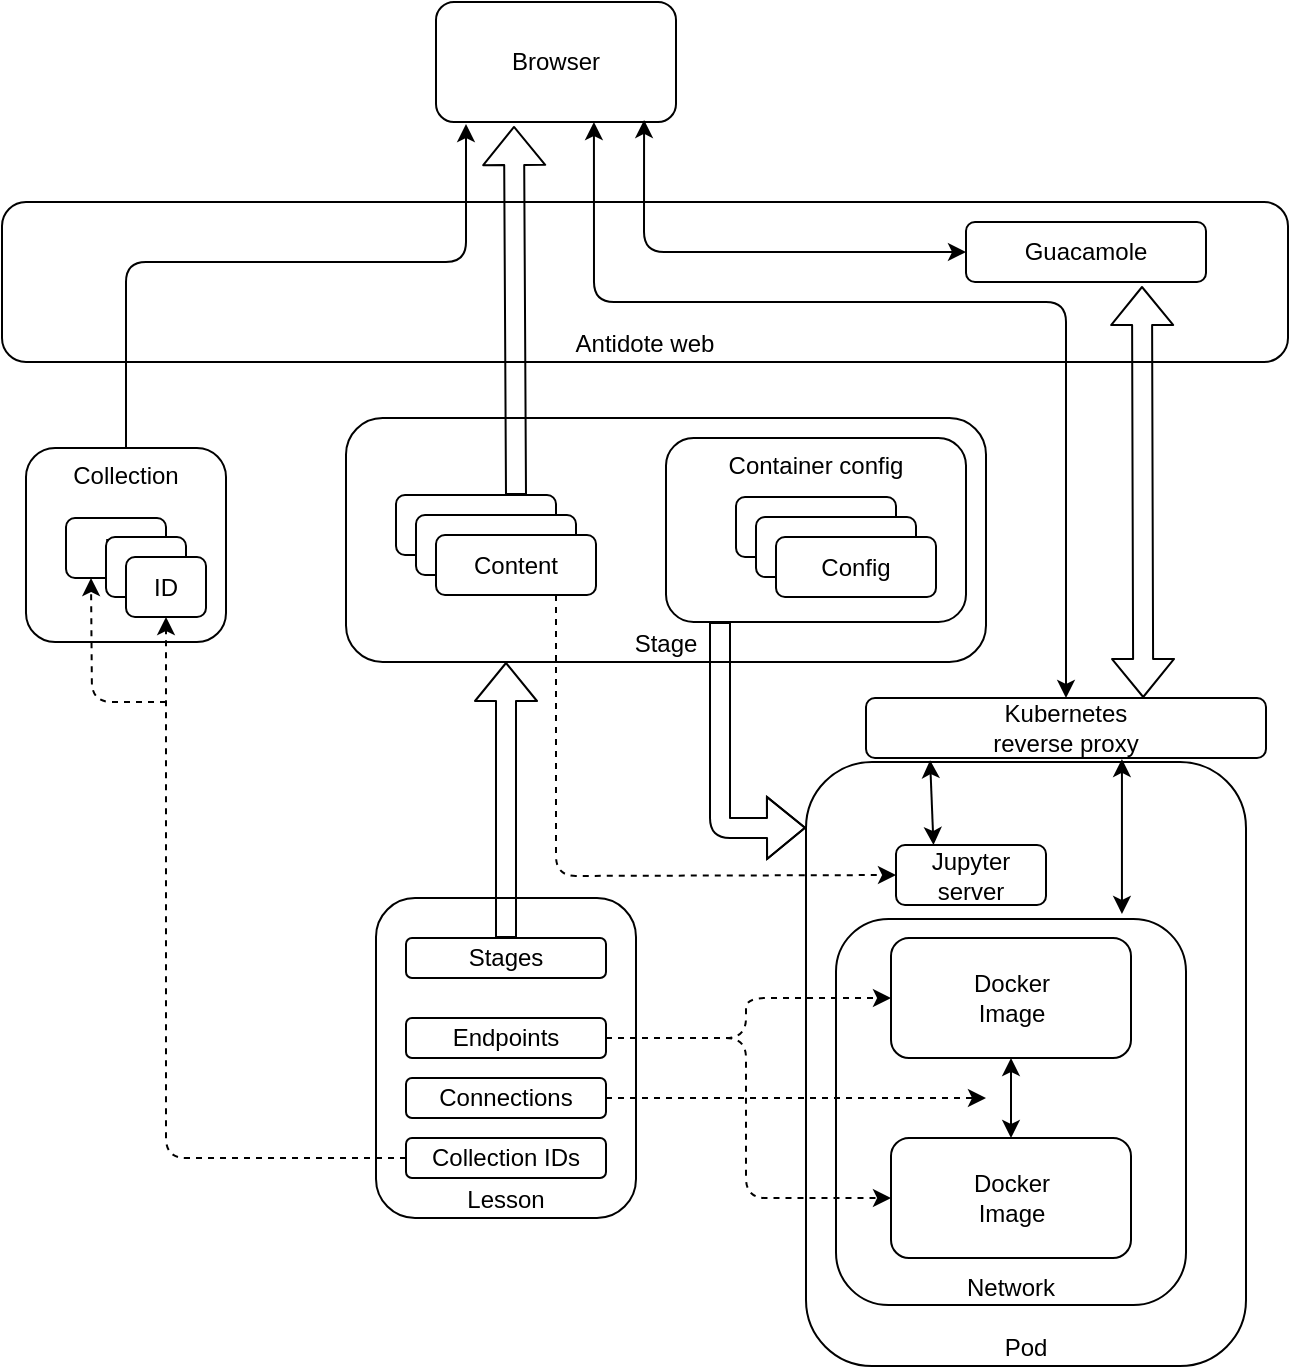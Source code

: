 <?xml version="1.0" encoding="UTF-8"?>
<mxGraphModel dx="946" dy="646" grid="1" gridSize="10" guides="1" tooltips="1" connect="1" arrows="1" fold="1" page="1" pageScale="1" pageWidth="1169" pageHeight="827" math="0" shadow="0"><root><mxCell id="0"/><mxCell id="1" parent="0"/><mxCell id="LuiVja696M_dJwa79XD5-20" value="Pod" style="rounded=1;whiteSpace=wrap;html=1;verticalAlign=bottom;" parent="1" vertex="1"><mxGeometry x="630" y="430" width="220" height="302" as="geometry"/></mxCell><mxCell id="OJkFv-PRJRrrN7WL60j7-6" value="Network" style="rounded=1;whiteSpace=wrap;html=1;verticalAlign=bottom;" parent="1" vertex="1"><mxGeometry x="645" y="508.5" width="175" height="193" as="geometry"/></mxCell><mxCell id="LuiVja696M_dJwa79XD5-25" value="Stage" style="rounded=1;whiteSpace=wrap;html=1;verticalAlign=bottom;" parent="1" vertex="1"><mxGeometry x="400" y="258" width="320" height="122" as="geometry"/></mxCell><mxCell id="LuiVja696M_dJwa79XD5-38" value="Container config&lt;br&gt;" style="rounded=1;whiteSpace=wrap;html=1;verticalAlign=top;" parent="1" vertex="1"><mxGeometry x="560" y="268" width="150" height="92" as="geometry"/></mxCell><mxCell id="LuiVja696M_dJwa79XD5-2" value="Collection" style="rounded=1;whiteSpace=wrap;html=1;verticalAlign=top;" parent="1" vertex="1"><mxGeometry x="240" y="273" width="100" height="97" as="geometry"/></mxCell><mxCell id="LuiVja696M_dJwa79XD5-3" value="ID" style="rounded=1;whiteSpace=wrap;html=1;" parent="1" vertex="1"><mxGeometry x="260" y="308" width="50" height="30" as="geometry"/></mxCell><mxCell id="LuiVja696M_dJwa79XD5-5" value="Lesson" style="rounded=1;whiteSpace=wrap;html=1;verticalAlign=bottom;" parent="1" vertex="1"><mxGeometry x="415" y="498" width="130" height="160" as="geometry"/></mxCell><mxCell id="LuiVja696M_dJwa79XD5-8" value="Docker&lt;br&gt;Image&lt;br&gt;" style="rounded=1;whiteSpace=wrap;html=1;" parent="1" vertex="1"><mxGeometry x="672.5" y="518" width="120" height="60" as="geometry"/></mxCell><mxCell id="LuiVja696M_dJwa79XD5-9" value="Docker&lt;br&gt;Image&lt;br&gt;" style="rounded=1;whiteSpace=wrap;html=1;" parent="1" vertex="1"><mxGeometry x="672.5" y="618" width="120" height="60" as="geometry"/></mxCell><mxCell id="LuiVja696M_dJwa79XD5-10" value="Endpoints" style="rounded=1;whiteSpace=wrap;html=1;" parent="1" vertex="1"><mxGeometry x="430" y="558" width="100" height="20" as="geometry"/></mxCell><mxCell id="LuiVja696M_dJwa79XD5-11" value="Connections" style="rounded=1;whiteSpace=wrap;html=1;" parent="1" vertex="1"><mxGeometry x="430" y="588" width="100" height="20" as="geometry"/></mxCell><mxCell id="LuiVja696M_dJwa79XD5-13" value="Collection IDs" style="rounded=1;whiteSpace=wrap;html=1;" parent="1" vertex="1"><mxGeometry x="430" y="618" width="100" height="20" as="geometry"/></mxCell><mxCell id="LuiVja696M_dJwa79XD5-17" value="" style="endArrow=classic;html=1;entryX=0;entryY=0.5;entryDx=0;entryDy=0;exitX=1;exitY=0.5;exitDx=0;exitDy=0;dashed=1;" parent="1" source="LuiVja696M_dJwa79XD5-10" target="LuiVja696M_dJwa79XD5-8" edge="1"><mxGeometry width="50" height="50" relative="1" as="geometry"><mxPoint x="390" y="708" as="sourcePoint"/><mxPoint x="680" y="538" as="targetPoint"/><Array as="points"><mxPoint x="600" y="568"/><mxPoint x="600" y="548"/></Array></mxGeometry></mxCell><mxCell id="LuiVja696M_dJwa79XD5-18" value="" style="endArrow=classic;html=1;entryX=0;entryY=0.5;entryDx=0;entryDy=0;dashed=1;" parent="1" target="LuiVja696M_dJwa79XD5-9" edge="1"><mxGeometry width="50" height="50" relative="1" as="geometry"><mxPoint x="560" y="568" as="sourcePoint"/><mxPoint x="440" y="718" as="targetPoint"/><Array as="points"><mxPoint x="600" y="568"/><mxPoint x="600" y="648"/></Array></mxGeometry></mxCell><mxCell id="LuiVja696M_dJwa79XD5-19" value="" style="endArrow=classic;startArrow=classic;html=1;entryX=0.5;entryY=1;entryDx=0;entryDy=0;exitX=0.5;exitY=0;exitDx=0;exitDy=0;" parent="1" source="LuiVja696M_dJwa79XD5-9" target="LuiVja696M_dJwa79XD5-8" edge="1"><mxGeometry width="50" height="50" relative="1" as="geometry"><mxPoint x="372.5" y="768" as="sourcePoint"/><mxPoint x="422.5" y="718" as="targetPoint"/></mxGeometry></mxCell><mxCell id="LuiVja696M_dJwa79XD5-21" value="" style="endArrow=classic;html=1;dashed=1;exitX=1;exitY=0.5;exitDx=0;exitDy=0;" parent="1" source="LuiVja696M_dJwa79XD5-11" edge="1"><mxGeometry width="50" height="50" relative="1" as="geometry"><mxPoint x="390" y="788" as="sourcePoint"/><mxPoint x="720" y="598" as="targetPoint"/></mxGeometry></mxCell><mxCell id="LuiVja696M_dJwa79XD5-22" value="" style="endArrow=classic;html=1;dashed=1;exitX=0;exitY=0.5;exitDx=0;exitDy=0;entryX=0.5;entryY=1;entryDx=0;entryDy=0;" parent="1" source="LuiVja696M_dJwa79XD5-13" target="LuiVja696M_dJwa79XD5-52" edge="1"><mxGeometry width="50" height="50" relative="1" as="geometry"><mxPoint x="420" y="732.5" as="sourcePoint"/><mxPoint x="470" y="682.5" as="targetPoint"/><Array as="points"><mxPoint x="310" y="628"/></Array></mxGeometry></mxCell><mxCell id="LuiVja696M_dJwa79XD5-23" value="Stages" style="rounded=1;whiteSpace=wrap;html=1;" parent="1" vertex="1"><mxGeometry x="430" y="518" width="100" height="20" as="geometry"/></mxCell><mxCell id="LuiVja696M_dJwa79XD5-26" value="Content" style="rounded=1;whiteSpace=wrap;html=1;" parent="1" vertex="1"><mxGeometry x="425" y="296.5" width="80" height="30" as="geometry"/></mxCell><mxCell id="LuiVja696M_dJwa79XD5-27" value="Content" style="rounded=1;whiteSpace=wrap;html=1;" parent="1" vertex="1"><mxGeometry x="435" y="306.5" width="80" height="30" as="geometry"/></mxCell><mxCell id="LuiVja696M_dJwa79XD5-28" value="Content" style="rounded=1;whiteSpace=wrap;html=1;" parent="1" vertex="1"><mxGeometry x="445" y="316.5" width="80" height="30" as="geometry"/></mxCell><mxCell id="LuiVja696M_dJwa79XD5-35" value="Config" style="rounded=1;whiteSpace=wrap;html=1;" parent="1" vertex="1"><mxGeometry x="595" y="297.5" width="80" height="30" as="geometry"/></mxCell><mxCell id="LuiVja696M_dJwa79XD5-36" value="Config" style="rounded=1;whiteSpace=wrap;html=1;" parent="1" vertex="1"><mxGeometry x="605" y="307.5" width="80" height="30" as="geometry"/></mxCell><mxCell id="LuiVja696M_dJwa79XD5-37" value="Config" style="rounded=1;whiteSpace=wrap;html=1;" parent="1" vertex="1"><mxGeometry x="615" y="317.5" width="80" height="30" as="geometry"/></mxCell><mxCell id="LuiVja696M_dJwa79XD5-42" value="" style="shape=flexArrow;endArrow=classic;html=1;exitX=0.5;exitY=0;exitDx=0;exitDy=0;" parent="1" source="LuiVja696M_dJwa79XD5-23" edge="1"><mxGeometry width="50" height="50" relative="1" as="geometry"><mxPoint x="483" y="442.5" as="sourcePoint"/><mxPoint x="480" y="380" as="targetPoint"/></mxGeometry></mxCell><mxCell id="LuiVja696M_dJwa79XD5-46" value="Antidote web" style="rounded=1;whiteSpace=wrap;html=1;verticalAlign=bottom;" parent="1" vertex="1"><mxGeometry x="228" y="150" width="643" height="80" as="geometry"/></mxCell><mxCell id="LuiVja696M_dJwa79XD5-47" value="Guacamole" style="rounded=1;whiteSpace=wrap;html=1;" parent="1" vertex="1"><mxGeometry x="710" y="160" width="120" height="30" as="geometry"/></mxCell><mxCell id="LuiVja696M_dJwa79XD5-48" value="Browser" style="rounded=1;whiteSpace=wrap;html=1;" parent="1" vertex="1"><mxGeometry x="445" y="50" width="120" height="60" as="geometry"/></mxCell><mxCell id="LuiVja696M_dJwa79XD5-49" value="" style="shape=flexArrow;endArrow=classic;startArrow=classic;html=1;exitX=0.693;exitY=0;exitDx=0;exitDy=0;exitPerimeter=0;" parent="1" source="ruOlBY1lVBOwagw_qI4M-2" edge="1"><mxGeometry width="50" height="50" relative="1" as="geometry"><mxPoint x="770" y="489" as="sourcePoint"/><mxPoint x="798" y="192" as="targetPoint"/></mxGeometry></mxCell><mxCell id="LuiVja696M_dJwa79XD5-50" value="" style="endArrow=classic;startArrow=classic;html=1;entryX=0.867;entryY=0.983;entryDx=0;entryDy=0;exitX=0;exitY=0.5;exitDx=0;exitDy=0;entryPerimeter=0;" parent="1" source="LuiVja696M_dJwa79XD5-47" target="LuiVja696M_dJwa79XD5-48" edge="1"><mxGeometry width="50" height="50" relative="1" as="geometry"><mxPoint x="505" y="147" as="sourcePoint"/><mxPoint x="270" y="660" as="targetPoint"/><Array as="points"><mxPoint x="549" y="175"/></Array></mxGeometry></mxCell><mxCell id="LuiVja696M_dJwa79XD5-51" value="ID" style="rounded=1;whiteSpace=wrap;html=1;" parent="1" vertex="1"><mxGeometry x="280" y="317.5" width="40" height="30" as="geometry"/></mxCell><mxCell id="LuiVja696M_dJwa79XD5-52" value="ID" style="rounded=1;whiteSpace=wrap;html=1;" parent="1" vertex="1"><mxGeometry x="290" y="327.5" width="40" height="30" as="geometry"/></mxCell><mxCell id="LuiVja696M_dJwa79XD5-53" value="" style="endArrow=classic;html=1;dashed=1;entryX=0.25;entryY=1;entryDx=0;entryDy=0;" parent="1" target="LuiVja696M_dJwa79XD5-3" edge="1"><mxGeometry width="50" height="50" relative="1" as="geometry"><mxPoint x="310" y="400" as="sourcePoint"/><mxPoint x="320" y="368" as="targetPoint"/><Array as="points"><mxPoint x="273" y="400"/></Array></mxGeometry></mxCell><mxCell id="LuiVja696M_dJwa79XD5-56" value="" style="endArrow=classic;html=1;exitX=0.5;exitY=0;exitDx=0;exitDy=0;" parent="1" source="LuiVja696M_dJwa79XD5-2" edge="1"><mxGeometry width="50" height="50" relative="1" as="geometry"><mxPoint x="290" y="270" as="sourcePoint"/><mxPoint x="460" y="111" as="targetPoint"/><Array as="points"><mxPoint x="290" y="180"/><mxPoint x="460" y="180"/></Array></mxGeometry></mxCell><mxCell id="LuiVja696M_dJwa79XD5-58" value="" style="shape=flexArrow;endArrow=classic;html=1;entryX=0.325;entryY=1.033;entryDx=0;entryDy=0;entryPerimeter=0;exitX=0.75;exitY=0;exitDx=0;exitDy=0;" parent="1" source="LuiVja696M_dJwa79XD5-26" target="LuiVja696M_dJwa79XD5-48" edge="1"><mxGeometry width="50" height="50" relative="1" as="geometry"><mxPoint x="230" y="710" as="sourcePoint"/><mxPoint x="280" y="660" as="targetPoint"/></mxGeometry></mxCell><mxCell id="LuiVja696M_dJwa79XD5-60" value="" style="shape=flexArrow;endArrow=classic;html=1;entryX=0;entryY=0.109;entryDx=0;entryDy=0;entryPerimeter=0;" parent="1" target="LuiVja696M_dJwa79XD5-20" edge="1"><mxGeometry width="50" height="50" relative="1" as="geometry"><mxPoint x="587" y="360" as="sourcePoint"/><mxPoint x="680" y="420" as="targetPoint"/><Array as="points"><mxPoint x="587" y="463"/></Array></mxGeometry></mxCell><mxCell id="OJkFv-PRJRrrN7WL60j7-3" value="Jupyter&lt;br&gt;server&lt;br&gt;" style="rounded=1;whiteSpace=wrap;html=1;" parent="1" vertex="1"><mxGeometry x="675" y="471.5" width="75" height="30" as="geometry"/></mxCell><mxCell id="OJkFv-PRJRrrN7WL60j7-4" value="" style="endArrow=classic;html=1;dashed=1;entryX=0;entryY=0.5;entryDx=0;entryDy=0;exitX=0.75;exitY=1;exitDx=0;exitDy=0;" parent="1" source="LuiVja696M_dJwa79XD5-28" target="OJkFv-PRJRrrN7WL60j7-3" edge="1"><mxGeometry width="50" height="50" relative="1" as="geometry"><mxPoint x="230" y="740" as="sourcePoint"/><mxPoint x="280" y="690" as="targetPoint"/><Array as="points"><mxPoint x="505" y="487"/></Array></mxGeometry></mxCell><mxCell id="ruOlBY1lVBOwagw_qI4M-1" value="" style="endArrow=classic;startArrow=classic;html=1;entryX=0.658;entryY=1;entryDx=0;entryDy=0;exitX=0.5;exitY=0;exitDx=0;exitDy=0;entryPerimeter=0;" parent="1" source="ruOlBY1lVBOwagw_qI4M-2" target="LuiVja696M_dJwa79XD5-48" edge="1"><mxGeometry width="50" height="50" relative="1" as="geometry"><mxPoint x="748" y="458" as="sourcePoint"/><mxPoint x="515" y="120" as="targetPoint"/><Array as="points"><mxPoint x="760" y="200"/><mxPoint x="524" y="200"/></Array></mxGeometry></mxCell><mxCell id="ruOlBY1lVBOwagw_qI4M-2" value="Kubernetes&lt;br&gt;reverse proxy&lt;br&gt;" style="rounded=1;whiteSpace=wrap;html=1;" parent="1" vertex="1"><mxGeometry x="660" y="398" width="200" height="30" as="geometry"/></mxCell><mxCell id="ruOlBY1lVBOwagw_qI4M-3" value="" style="endArrow=classic;startArrow=classic;html=1;exitX=0.25;exitY=0;exitDx=0;exitDy=0;entryX=0.282;entryY=-0.003;entryDx=0;entryDy=0;entryPerimeter=0;" parent="1" source="OJkFv-PRJRrrN7WL60j7-3" target="LuiVja696M_dJwa79XD5-20" edge="1"><mxGeometry width="50" height="50" relative="1" as="geometry"><mxPoint x="230" y="800" as="sourcePoint"/><mxPoint x="695" y="440" as="targetPoint"/></mxGeometry></mxCell><mxCell id="ruOlBY1lVBOwagw_qI4M-4" value="" style="endArrow=classic;startArrow=classic;html=1;entryX=0.718;entryY=-0.005;entryDx=0;entryDy=0;entryPerimeter=0;exitX=0.817;exitY=-0.013;exitDx=0;exitDy=0;exitPerimeter=0;" parent="1" source="OJkFv-PRJRrrN7WL60j7-6" target="LuiVja696M_dJwa79XD5-20" edge="1"><mxGeometry width="50" height="50" relative="1" as="geometry"><mxPoint x="230" y="800" as="sourcePoint"/><mxPoint x="280" y="750" as="targetPoint"/></mxGeometry></mxCell></root></mxGraphModel>
